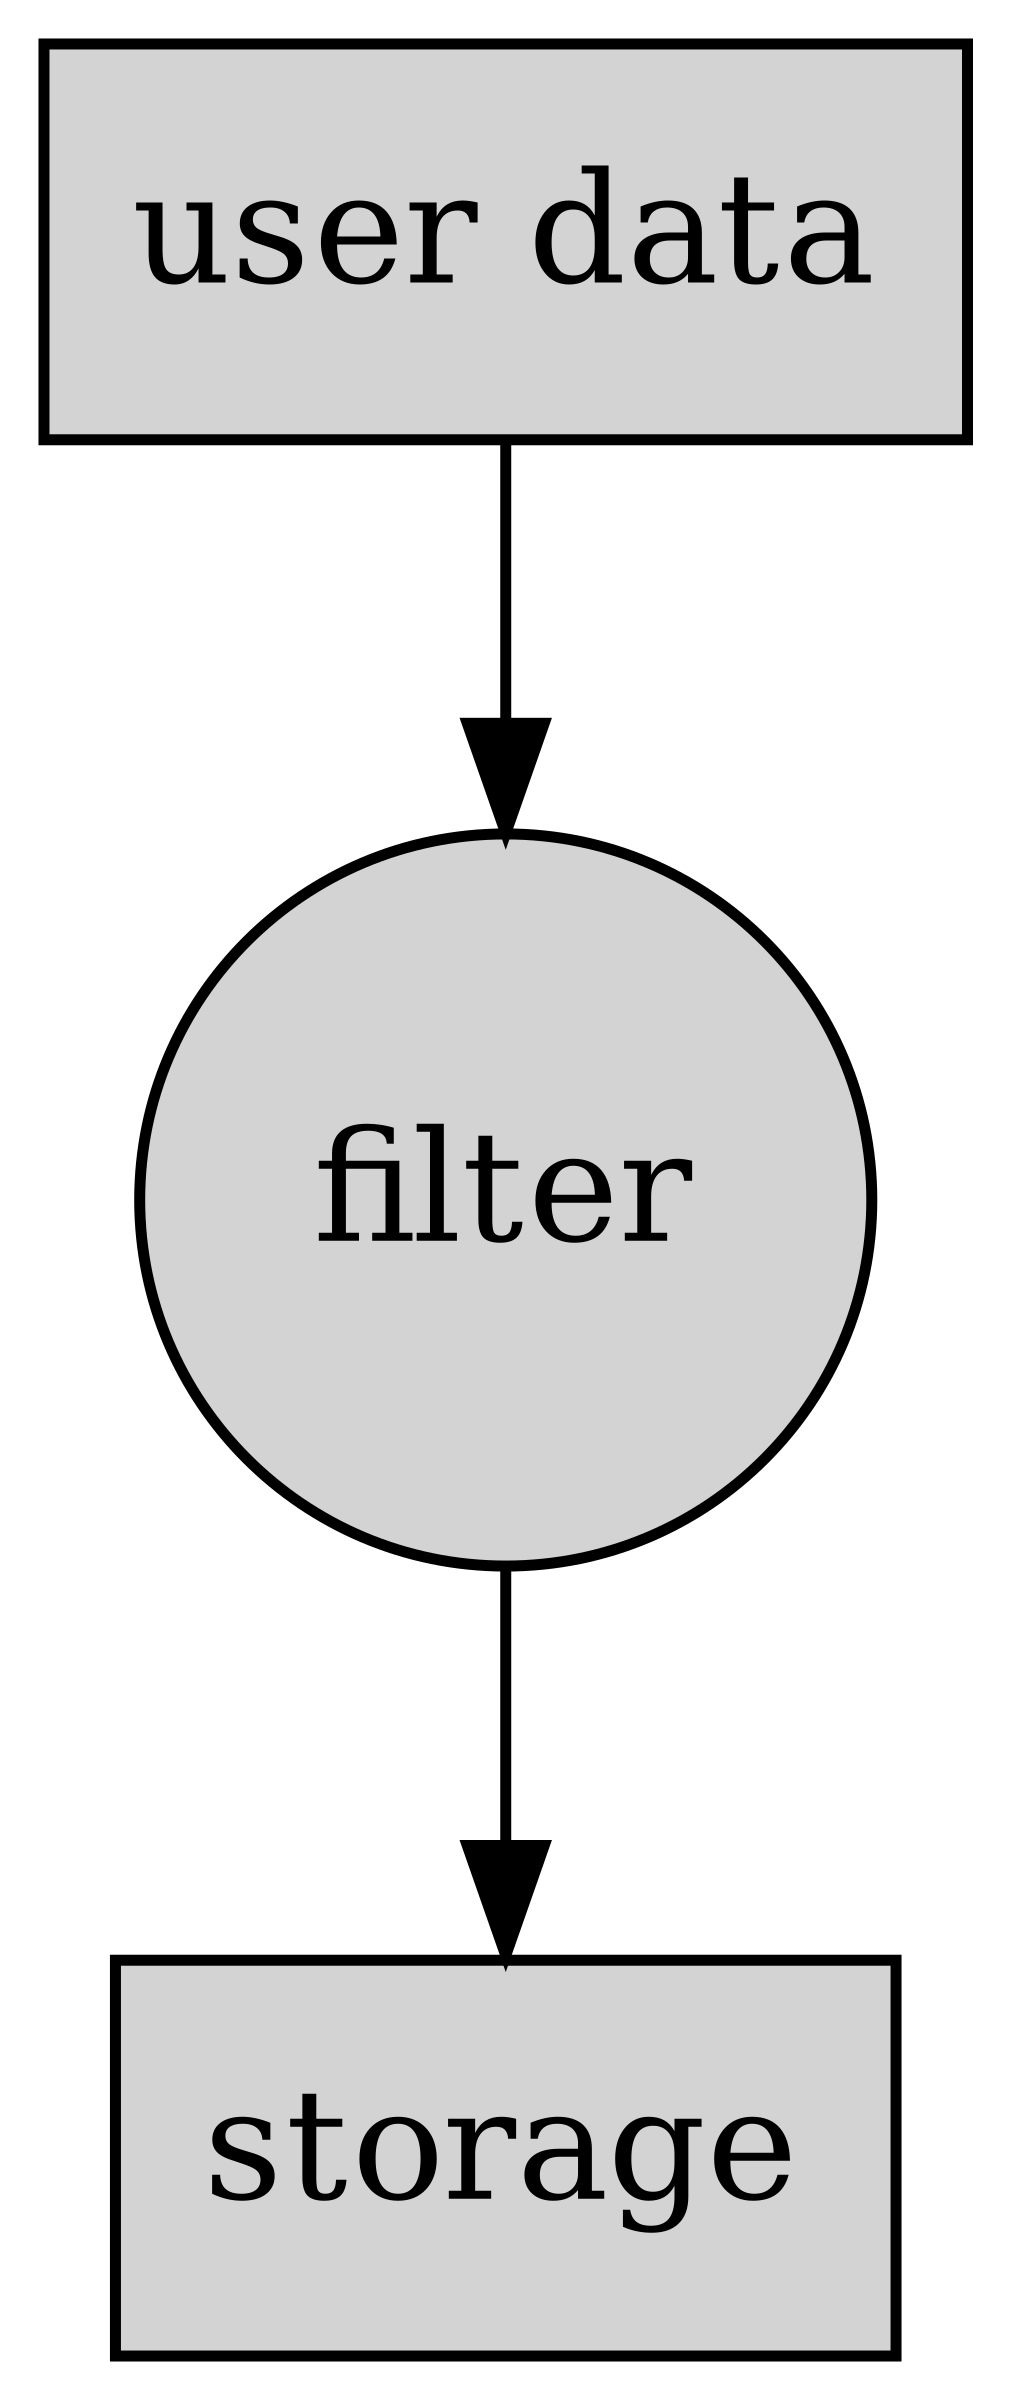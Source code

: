 digraph tree {
    graph [rankdir=TB, size="16!"];
    splines=false;
    node [style=filled];
    nodesep=1.1;

    user [label="user data", shape="rect"];
    filter [label="filter", shape="circle"];
    storage [label="storage", shape="rect"];

    user -> filter -> storage
}
